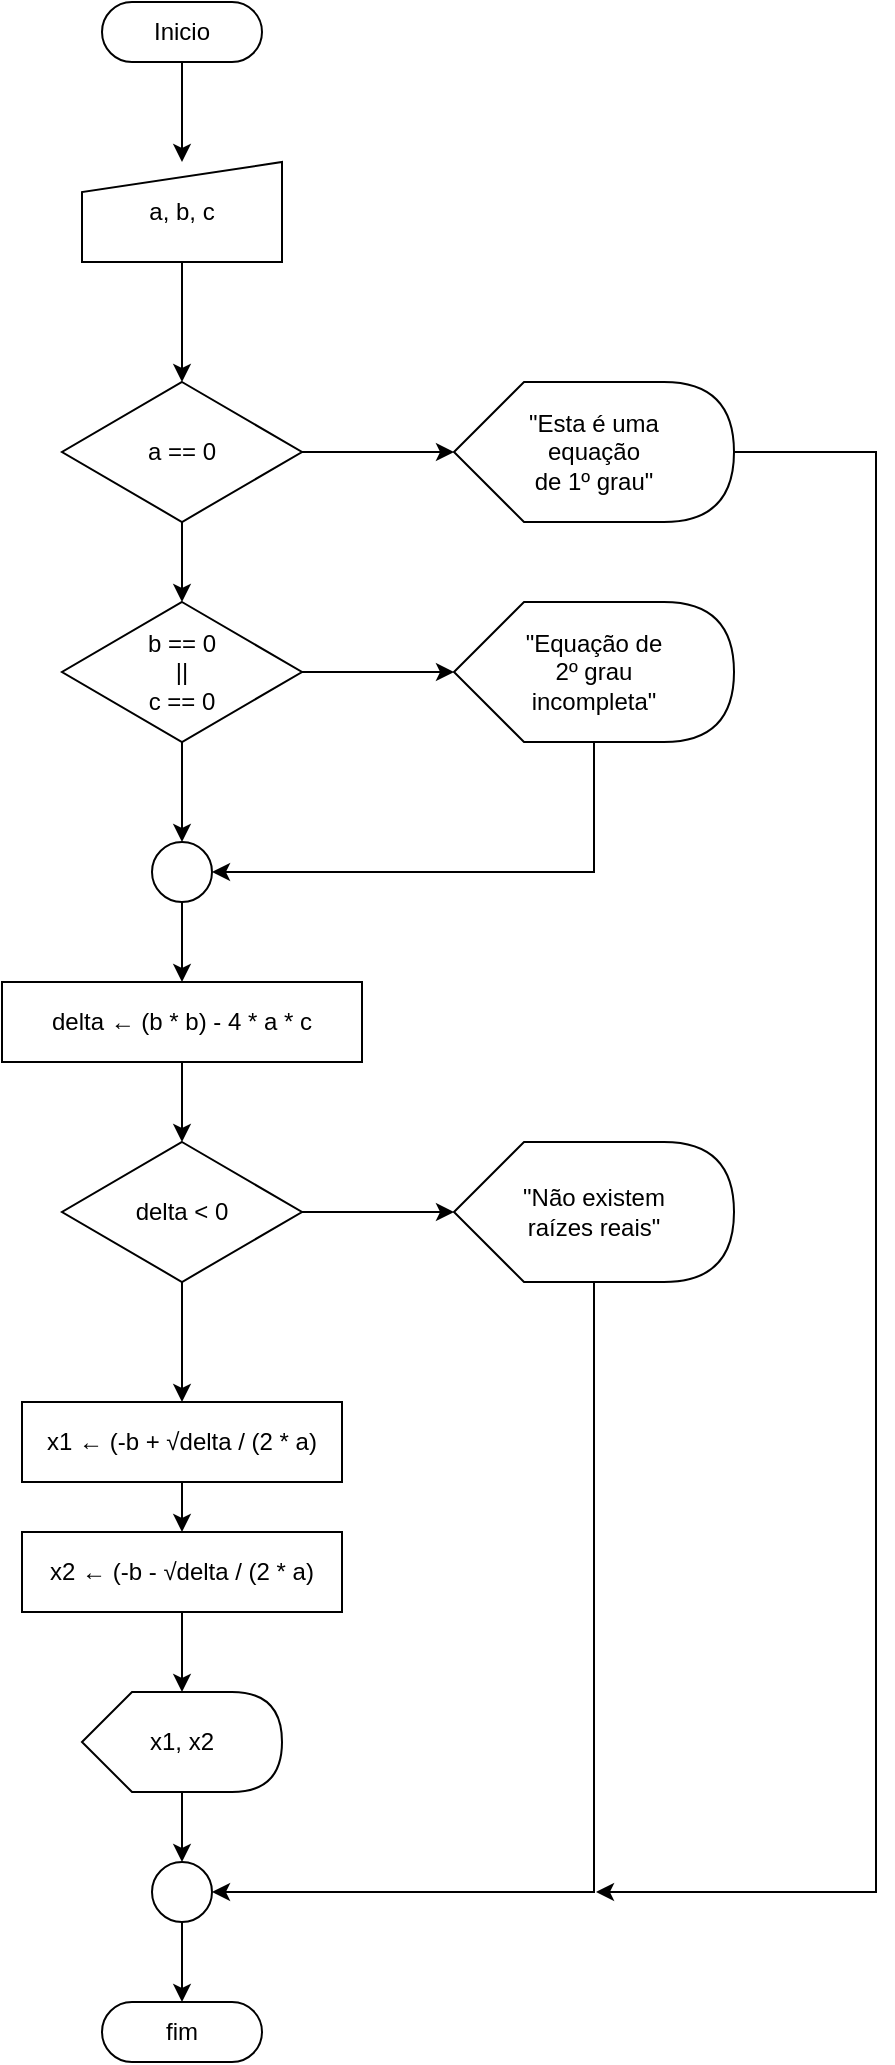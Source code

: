 <mxfile version="21.3.8" type="device">
  <diagram name="Página-1" id="5BRqV--OCIdSzb596PMs">
    <mxGraphModel dx="2206" dy="1212" grid="1" gridSize="10" guides="1" tooltips="1" connect="1" arrows="1" fold="1" page="1" pageScale="1" pageWidth="827" pageHeight="1169" math="0" shadow="0">
      <root>
        <mxCell id="0" />
        <mxCell id="1" parent="0" />
        <mxCell id="_zQp88rMQZklA--gGrSg-4" value="" style="edgeStyle=orthogonalEdgeStyle;rounded=0;orthogonalLoop=1;jettySize=auto;html=1;" edge="1" parent="1" source="_zQp88rMQZklA--gGrSg-1" target="_zQp88rMQZklA--gGrSg-3">
          <mxGeometry relative="1" as="geometry" />
        </mxCell>
        <mxCell id="_zQp88rMQZklA--gGrSg-1" value="Inicio" style="html=1;dashed=0;whiteSpace=wrap;shape=mxgraph.dfd.start" vertex="1" parent="1">
          <mxGeometry x="245" y="70" width="80" height="30" as="geometry" />
        </mxCell>
        <mxCell id="_zQp88rMQZklA--gGrSg-6" value="" style="edgeStyle=orthogonalEdgeStyle;rounded=0;orthogonalLoop=1;jettySize=auto;html=1;" edge="1" parent="1" source="_zQp88rMQZklA--gGrSg-3" target="_zQp88rMQZklA--gGrSg-5">
          <mxGeometry relative="1" as="geometry" />
        </mxCell>
        <mxCell id="_zQp88rMQZklA--gGrSg-3" value="a, b, c" style="shape=manualInput;whiteSpace=wrap;html=1;dashed=0;size=15;" vertex="1" parent="1">
          <mxGeometry x="235" y="150" width="100" height="50" as="geometry" />
        </mxCell>
        <mxCell id="_zQp88rMQZklA--gGrSg-8" value="" style="edgeStyle=orthogonalEdgeStyle;rounded=0;orthogonalLoop=1;jettySize=auto;html=1;" edge="1" parent="1" source="_zQp88rMQZklA--gGrSg-5" target="_zQp88rMQZklA--gGrSg-7">
          <mxGeometry relative="1" as="geometry" />
        </mxCell>
        <mxCell id="_zQp88rMQZklA--gGrSg-10" value="" style="edgeStyle=orthogonalEdgeStyle;rounded=0;orthogonalLoop=1;jettySize=auto;html=1;" edge="1" parent="1" source="_zQp88rMQZklA--gGrSg-5" target="_zQp88rMQZklA--gGrSg-9">
          <mxGeometry relative="1" as="geometry" />
        </mxCell>
        <mxCell id="_zQp88rMQZklA--gGrSg-5" value="a == 0" style="shape=rhombus;html=1;dashed=0;whiteSpace=wrap;perimeter=rhombusPerimeter;" vertex="1" parent="1">
          <mxGeometry x="225" y="260" width="120" height="70" as="geometry" />
        </mxCell>
        <mxCell id="_zQp88rMQZklA--gGrSg-73" style="edgeStyle=orthogonalEdgeStyle;rounded=0;orthogonalLoop=1;jettySize=auto;html=1;exitX=1;exitY=0.5;exitDx=0;exitDy=0;exitPerimeter=0;" edge="1" parent="1" source="_zQp88rMQZklA--gGrSg-7">
          <mxGeometry relative="1" as="geometry">
            <mxPoint x="492" y="1015" as="targetPoint" />
            <mxPoint x="488" y="335" as="sourcePoint" />
            <Array as="points">
              <mxPoint x="632" y="295" />
              <mxPoint x="632" y="1015" />
            </Array>
          </mxGeometry>
        </mxCell>
        <mxCell id="_zQp88rMQZklA--gGrSg-7" value="&quot;Esta é uma &lt;br&gt;&lt;div style=&quot;&quot;&gt;&lt;span style=&quot;background-color: initial;&quot;&gt;e&lt;/span&gt;&lt;span style=&quot;background-color: initial;&quot;&gt;quação&lt;/span&gt;&lt;/div&gt;de 1º grau&quot;" style="shape=display;whiteSpace=wrap;html=1;" vertex="1" parent="1">
          <mxGeometry x="421" y="260" width="140" height="70" as="geometry" />
        </mxCell>
        <mxCell id="_zQp88rMQZklA--gGrSg-12" value="" style="edgeStyle=orthogonalEdgeStyle;rounded=0;orthogonalLoop=1;jettySize=auto;html=1;" edge="1" parent="1" source="_zQp88rMQZklA--gGrSg-9" target="_zQp88rMQZklA--gGrSg-11">
          <mxGeometry relative="1" as="geometry" />
        </mxCell>
        <mxCell id="_zQp88rMQZklA--gGrSg-55" style="edgeStyle=orthogonalEdgeStyle;rounded=0;orthogonalLoop=1;jettySize=auto;html=1;entryX=0.5;entryY=0;entryDx=0;entryDy=0;" edge="1" parent="1" source="_zQp88rMQZklA--gGrSg-9" target="_zQp88rMQZklA--gGrSg-58">
          <mxGeometry relative="1" as="geometry">
            <mxPoint x="285" y="490" as="targetPoint" />
          </mxGeometry>
        </mxCell>
        <mxCell id="_zQp88rMQZklA--gGrSg-9" value="b == 0&lt;br&gt;||&lt;br&gt;c == 0" style="shape=rhombus;html=1;dashed=0;whiteSpace=wrap;perimeter=rhombusPerimeter;" vertex="1" parent="1">
          <mxGeometry x="225" y="370" width="120" height="70" as="geometry" />
        </mxCell>
        <mxCell id="_zQp88rMQZklA--gGrSg-56" style="edgeStyle=orthogonalEdgeStyle;rounded=0;orthogonalLoop=1;jettySize=auto;html=1;entryX=1;entryY=0.5;entryDx=0;entryDy=0;exitX=0;exitY=0;exitDx=70;exitDy=70;exitPerimeter=0;" edge="1" parent="1" source="_zQp88rMQZklA--gGrSg-11" target="_zQp88rMQZklA--gGrSg-58">
          <mxGeometry relative="1" as="geometry">
            <mxPoint x="491" y="480" as="targetPoint" />
          </mxGeometry>
        </mxCell>
        <mxCell id="_zQp88rMQZklA--gGrSg-11" value="&quot;Equação de &lt;br&gt;2º grau &lt;br&gt;incompleta&quot;" style="shape=display;whiteSpace=wrap;html=1;" vertex="1" parent="1">
          <mxGeometry x="421" y="370" width="140" height="70" as="geometry" />
        </mxCell>
        <mxCell id="_zQp88rMQZklA--gGrSg-61" value="" style="edgeStyle=orthogonalEdgeStyle;rounded=0;orthogonalLoop=1;jettySize=auto;html=1;" edge="1" parent="1" source="_zQp88rMQZklA--gGrSg-57" target="_zQp88rMQZklA--gGrSg-60">
          <mxGeometry relative="1" as="geometry" />
        </mxCell>
        <mxCell id="_zQp88rMQZklA--gGrSg-57" value="delta ← (b * b) - 4 * a * c" style="rounded=0;whiteSpace=wrap;html=1;" vertex="1" parent="1">
          <mxGeometry x="195" y="560" width="180" height="40" as="geometry" />
        </mxCell>
        <mxCell id="_zQp88rMQZklA--gGrSg-59" value="" style="edgeStyle=orthogonalEdgeStyle;rounded=0;orthogonalLoop=1;jettySize=auto;html=1;" edge="1" parent="1" source="_zQp88rMQZklA--gGrSg-58" target="_zQp88rMQZklA--gGrSg-57">
          <mxGeometry relative="1" as="geometry" />
        </mxCell>
        <mxCell id="_zQp88rMQZklA--gGrSg-58" value="" style="ellipse;whiteSpace=wrap;html=1;aspect=fixed;" vertex="1" parent="1">
          <mxGeometry x="270" y="490" width="30" height="30" as="geometry" />
        </mxCell>
        <mxCell id="_zQp88rMQZklA--gGrSg-63" value="" style="edgeStyle=orthogonalEdgeStyle;rounded=0;orthogonalLoop=1;jettySize=auto;html=1;" edge="1" parent="1" source="_zQp88rMQZklA--gGrSg-60" target="_zQp88rMQZklA--gGrSg-62">
          <mxGeometry relative="1" as="geometry" />
        </mxCell>
        <mxCell id="_zQp88rMQZklA--gGrSg-69" value="" style="edgeStyle=orthogonalEdgeStyle;rounded=0;orthogonalLoop=1;jettySize=auto;html=1;" edge="1" parent="1" source="_zQp88rMQZklA--gGrSg-60" target="_zQp88rMQZklA--gGrSg-65">
          <mxGeometry relative="1" as="geometry" />
        </mxCell>
        <mxCell id="_zQp88rMQZklA--gGrSg-60" value="delta &amp;lt; 0" style="shape=rhombus;html=1;dashed=0;whiteSpace=wrap;perimeter=rhombusPerimeter;" vertex="1" parent="1">
          <mxGeometry x="225" y="640" width="120" height="70" as="geometry" />
        </mxCell>
        <mxCell id="_zQp88rMQZklA--gGrSg-72" style="edgeStyle=orthogonalEdgeStyle;rounded=0;orthogonalLoop=1;jettySize=auto;html=1;entryX=1;entryY=0.5;entryDx=0;entryDy=0;exitX=0;exitY=0;exitDx=70;exitDy=70;exitPerimeter=0;" edge="1" parent="1" source="_zQp88rMQZklA--gGrSg-62" target="_zQp88rMQZklA--gGrSg-70">
          <mxGeometry relative="1" as="geometry" />
        </mxCell>
        <mxCell id="_zQp88rMQZklA--gGrSg-62" value="&quot;Não existem &lt;br&gt;raízes reais&quot;" style="shape=display;whiteSpace=wrap;html=1;" vertex="1" parent="1">
          <mxGeometry x="421" y="640" width="140" height="70" as="geometry" />
        </mxCell>
        <mxCell id="_zQp88rMQZklA--gGrSg-64" value="" style="edgeStyle=orthogonalEdgeStyle;rounded=0;orthogonalLoop=1;jettySize=auto;html=1;" edge="1" source="_zQp88rMQZklA--gGrSg-65" target="_zQp88rMQZklA--gGrSg-67" parent="1">
          <mxGeometry relative="1" as="geometry" />
        </mxCell>
        <mxCell id="_zQp88rMQZklA--gGrSg-65" value="x1 ← (-b +&amp;nbsp;√delta / (2 * a)" style="rounded=0;whiteSpace=wrap;html=1;" vertex="1" parent="1">
          <mxGeometry x="205" y="770" width="160" height="40" as="geometry" />
        </mxCell>
        <mxCell id="_zQp88rMQZklA--gGrSg-66" value="" style="edgeStyle=orthogonalEdgeStyle;rounded=0;orthogonalLoop=1;jettySize=auto;html=1;" edge="1" source="_zQp88rMQZklA--gGrSg-67" target="_zQp88rMQZklA--gGrSg-68" parent="1">
          <mxGeometry relative="1" as="geometry" />
        </mxCell>
        <mxCell id="_zQp88rMQZklA--gGrSg-67" value="x2 ← (-b - √delta / (2 * a)" style="rounded=0;whiteSpace=wrap;html=1;" vertex="1" parent="1">
          <mxGeometry x="205" y="835" width="160" height="40" as="geometry" />
        </mxCell>
        <mxCell id="_zQp88rMQZklA--gGrSg-71" value="" style="edgeStyle=orthogonalEdgeStyle;rounded=0;orthogonalLoop=1;jettySize=auto;html=1;" edge="1" parent="1" source="_zQp88rMQZklA--gGrSg-68" target="_zQp88rMQZklA--gGrSg-70">
          <mxGeometry relative="1" as="geometry" />
        </mxCell>
        <mxCell id="_zQp88rMQZklA--gGrSg-68" value="x1, x2" style="shape=display;whiteSpace=wrap;html=1;" vertex="1" parent="1">
          <mxGeometry x="235" y="915" width="100" height="50" as="geometry" />
        </mxCell>
        <mxCell id="_zQp88rMQZklA--gGrSg-76" value="" style="edgeStyle=orthogonalEdgeStyle;rounded=0;orthogonalLoop=1;jettySize=auto;html=1;" edge="1" parent="1" source="_zQp88rMQZklA--gGrSg-70" target="_zQp88rMQZklA--gGrSg-75">
          <mxGeometry relative="1" as="geometry" />
        </mxCell>
        <mxCell id="_zQp88rMQZklA--gGrSg-70" value="" style="ellipse;whiteSpace=wrap;html=1;aspect=fixed;" vertex="1" parent="1">
          <mxGeometry x="270" y="1000" width="30" height="30" as="geometry" />
        </mxCell>
        <mxCell id="_zQp88rMQZklA--gGrSg-75" value="fim" style="html=1;dashed=0;whiteSpace=wrap;shape=mxgraph.dfd.start" vertex="1" parent="1">
          <mxGeometry x="245" y="1070" width="80" height="30" as="geometry" />
        </mxCell>
      </root>
    </mxGraphModel>
  </diagram>
</mxfile>
